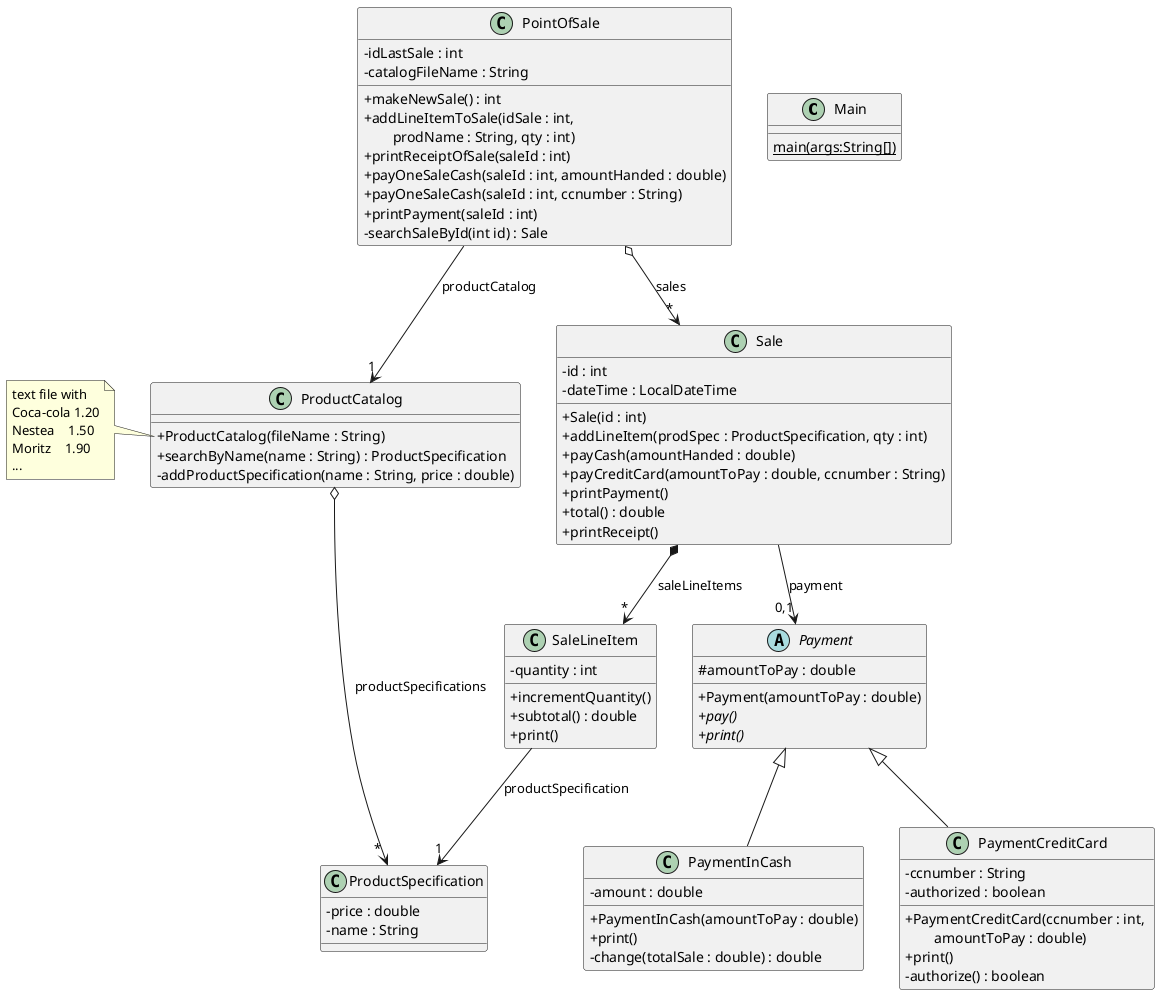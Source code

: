@startuml
'https://plantuml.com/class-diagram
skinparam classAttributeIconSize 0

class Main {
{static} main(args:String[])
}

class PointOfSale {
- idLastSale : int
- catalogFileName : String
+ makeNewSale() : int
+ addLineItemToSale(idSale : int, \n\tprodName : String, qty : int)
+ printReceiptOfSale(saleId : int)
+ payOneSaleCash(saleId : int, amountHanded : double)
+ payOneSaleCash(saleId : int, ccnumber : String)
+ printPayment(saleId : int)
- searchSaleById(int id) : Sale
}

class ProductCatalog {
+ ProductCatalog(fileName : String)
+ searchByName(name : String) : ProductSpecification
- addProductSpecification(name : String, price : double)
}

note left of ProductCatalog::ProductCatalog {
text file with
Coca-cola 1.20
Nestea    1.50
Moritz    1.90
...
}

class ProductSpecification {
- price : double
- name : String
}

class Sale {
- id : int
- dateTime : LocalDateTime
+ Sale(id : int)
+ addLineItem(prodSpec : ProductSpecification, qty : int)
+ payCash(amountHanded : double)
+ payCreditCard(amountToPay : double, ccnumber : String)
+ printPayment()
+ total() : double
+ printReceipt()

}

class SaleLineItem {
- quantity : int
+ incrementQuantity()
+ subtotal() : double
+ print()
}

abstract class Payment {
  # amountToPay : double
  + Payment(amountToPay : double)
  + {abstract} pay()
  + {abstract} print()
}

class PaymentInCash extends Payment {
  - amount : double
  + PaymentInCash(amountToPay : double)
  + print()
  - change(totalSale : double) : double
}

Sale --> "0,1" Payment : payment


class PaymentCreditCard extends Payment {
  - ccnumber : String
  - authorized : boolean  
  + PaymentCreditCard(ccnumber : int, \n\tamountToPay : double)
  + print()
  - authorize() : boolean
}

PointOfSale o--> "*" Sale : sales
Sale *--> "*" SaleLineItem : saleLineItems
SaleLineItem --> "1" ProductSpecification : productSpecification
PointOfSale --> "1" ProductCatalog : productCatalog
ProductCatalog o--> " * " ProductSpecification : productSpecifications

@enduml